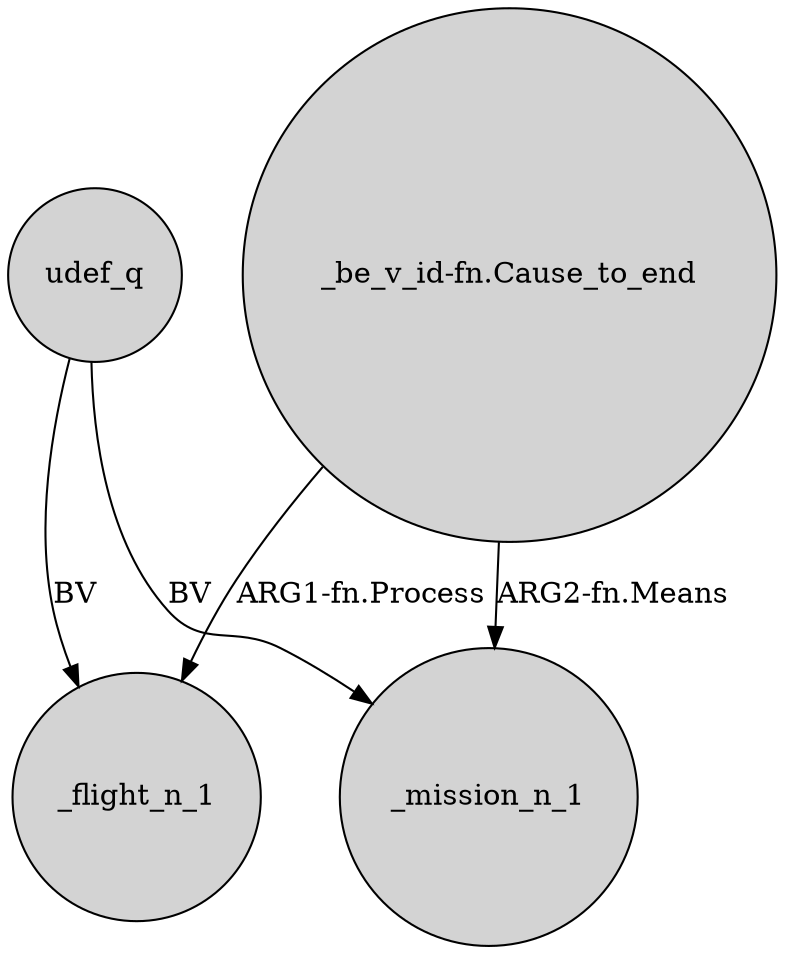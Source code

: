 digraph {
	node [shape=circle style=filled]
	udef_q -> _flight_n_1 [label=BV]
	"_be_v_id-fn.Cause_to_end" -> _mission_n_1 [label="ARG2-fn.Means"]
	"_be_v_id-fn.Cause_to_end" -> _flight_n_1 [label="ARG1-fn.Process"]
	udef_q -> _mission_n_1 [label=BV]
}
